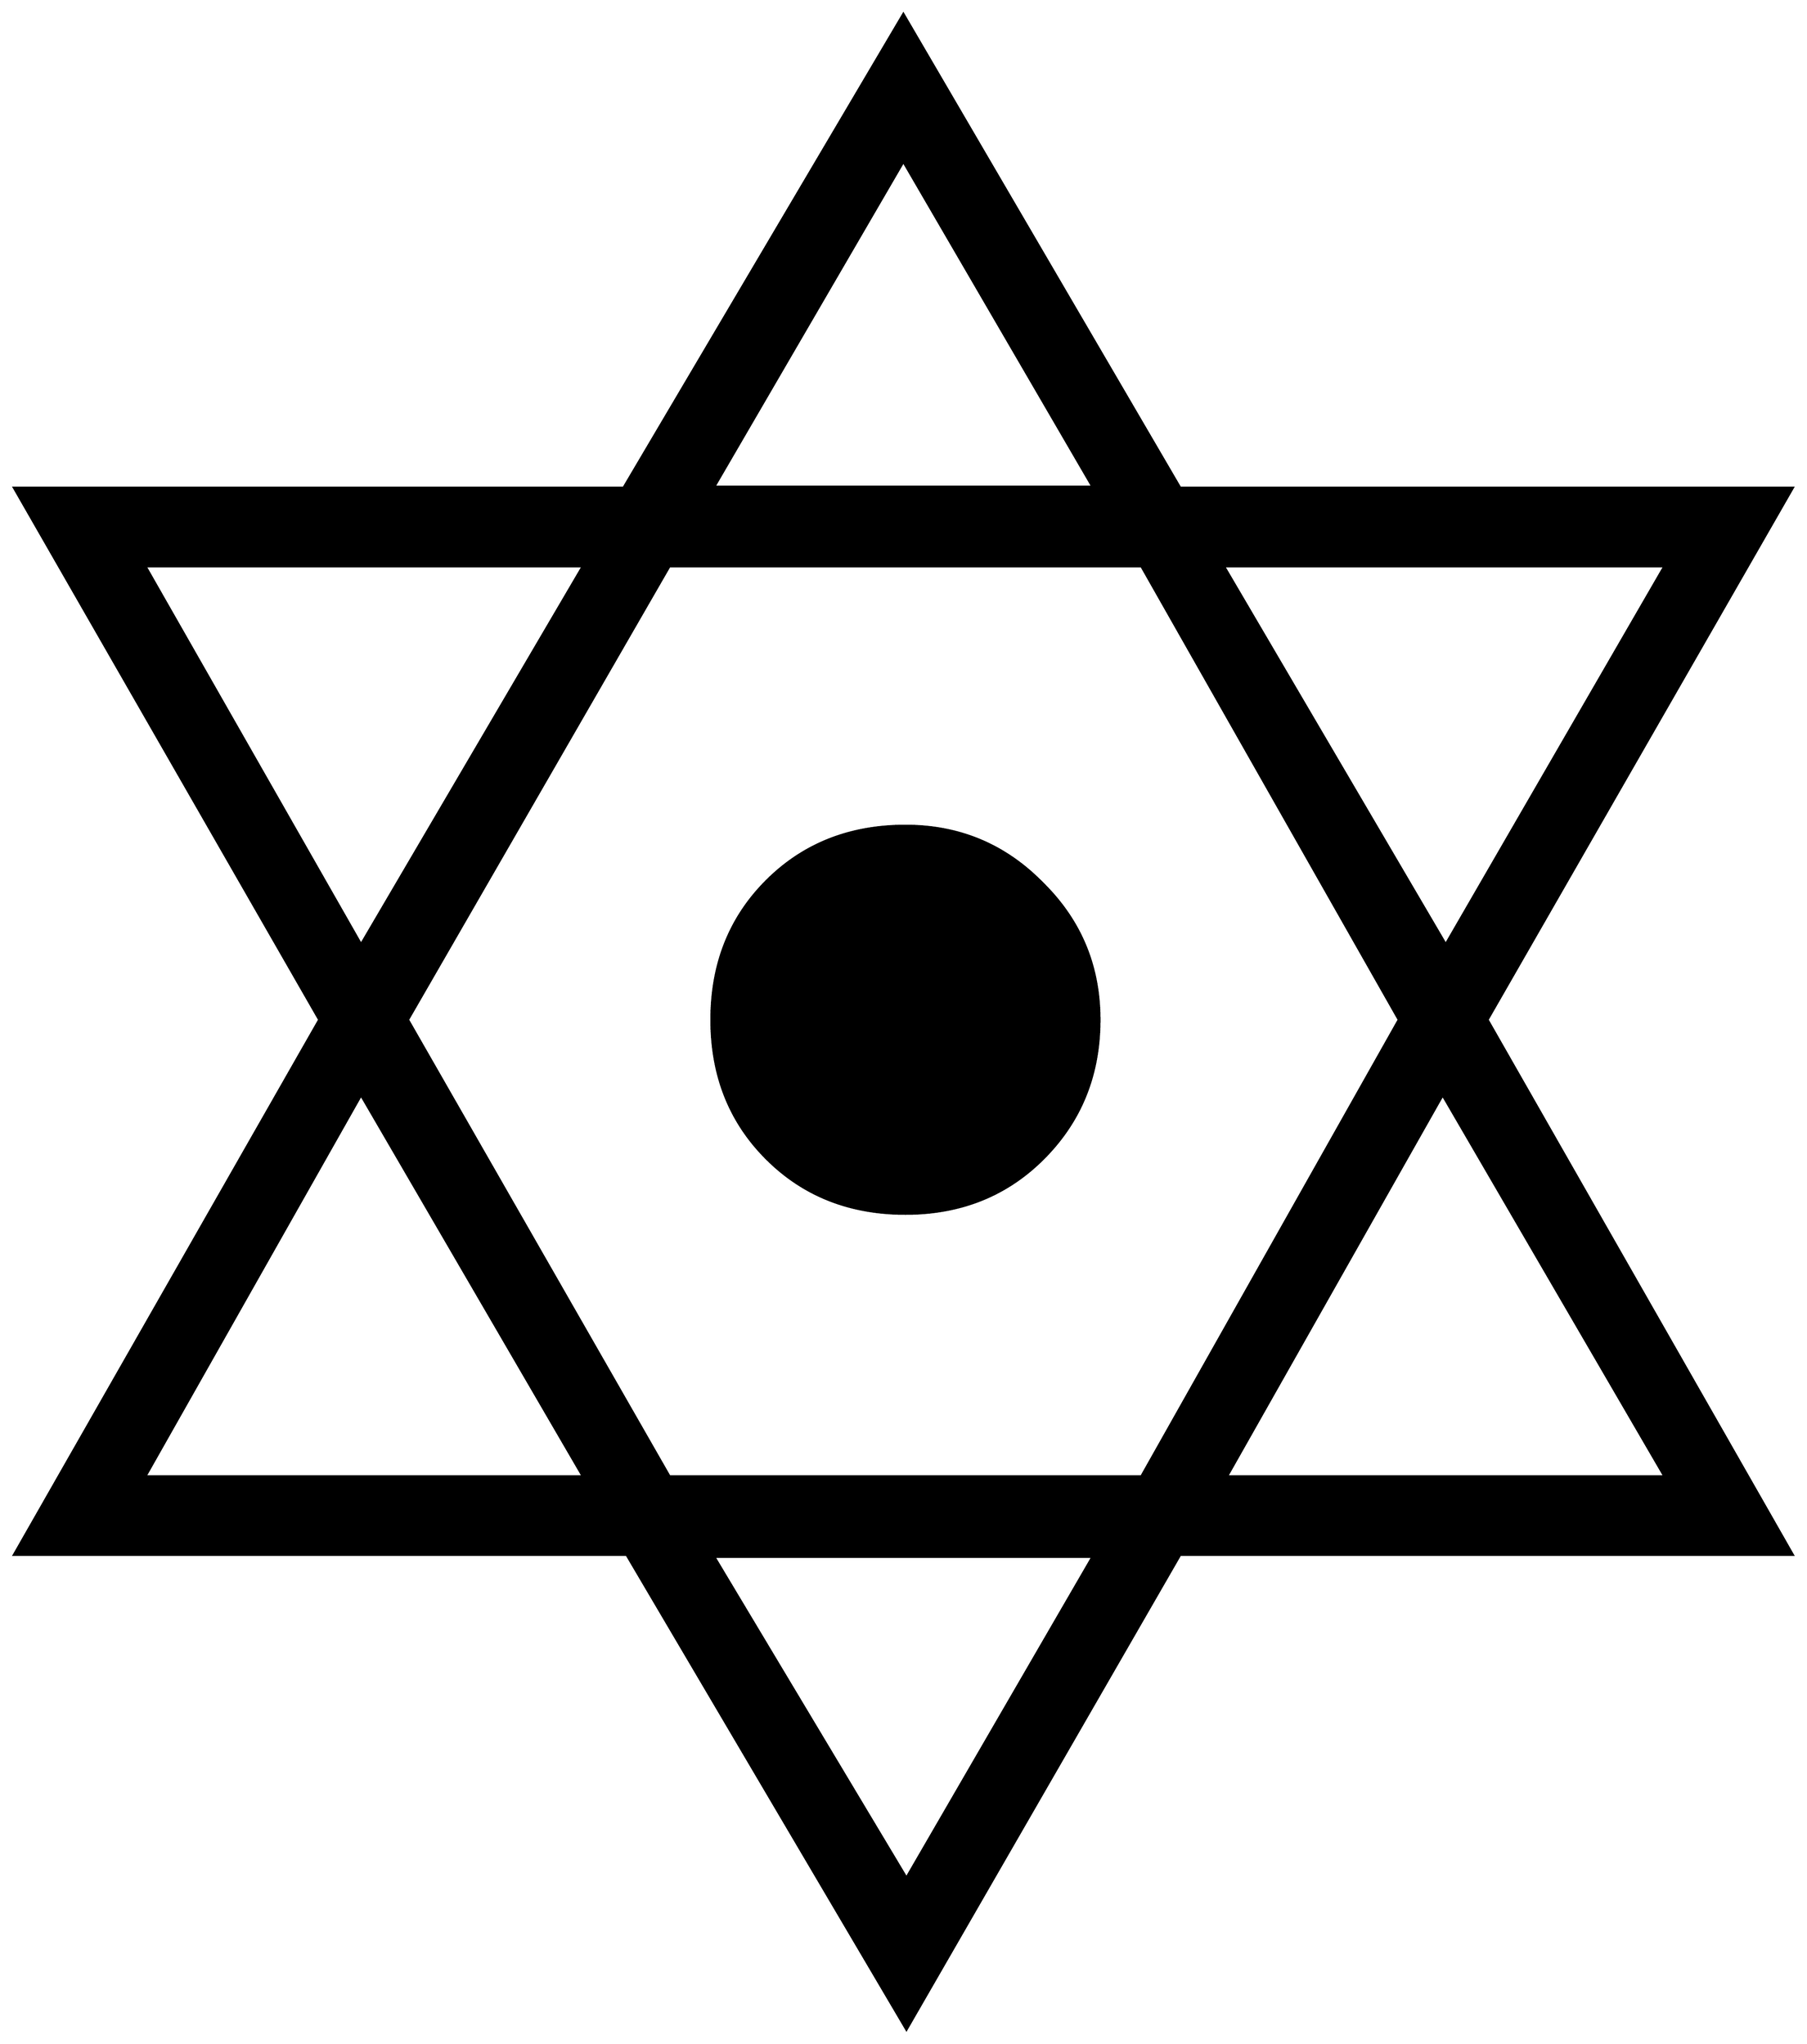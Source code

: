 


\begin{tikzpicture}[y=0.80pt, x=0.80pt, yscale=-1.0, xscale=1.0, inner sep=0pt, outer sep=0pt]
\begin{scope}[shift={(100.0,1704.0)},nonzero rule]
  \path[draw=.,fill=.,line width=1.600pt] (1824.0,-58.0) --
    (1224.0,-58.0) -- (956.0,407.0) -- (682.0,-58.0) --
    (82.0,-58.0) -- (381.0,-582.0) -- (82.0,-1103.0) --
    (679.0,-1103.0) -- (953.0,-1567.0) -- (1224.0,-1103.0) --
    (1824.0,-1103.0) -- (1525.0,-582.0) -- (1824.0,-58.0) --
    cycle(1698.0,-1026.0) -- (1267.0,-1026.0) -- (1484.0,-656.0)
    -- (1698.0,-1026.0) -- cycle(1138.0,-1104.0) --
    (953.0,-1422.0) -- (768.0,-1104.0) -- (1138.0,-1104.0) --
    cycle(1698.0,-135.0) -- (1481.0,-508.0) -- (1270.0,-135.0)
    -- (1698.0,-135.0) -- cycle(1438.0,-582.0) --
    (1186.0,-1026.0) -- (724.0,-1026.0) -- (468.0,-582.0) --
    (724.0,-135.0) -- (1186.0,-135.0) -- (1438.0,-582.0) --
    cycle(639.0,-1026.0) -- (211.0,-1026.0) -- (422.0,-656.0) --
    (639.0,-1026.0) -- cycle(1138.0,-56.0) -- (768.0,-56.0) --
    (956.0,258.0) -- (1138.0,-56.0) -- cycle(639.0,-135.0) --
    (422.0,-508.0) -- (211.0,-135.0) -- (639.0,-135.0) --
    cycle(1145.0,-582.0) .. controls (1145.0,-528.0) and
    (1126.667,-482.667) .. (1090.0,-446.0) .. controls
    (1054.0,-410.0) and (1009.0,-392.0) .. (955.0,-392.0) ..
    controls (900.333,-392.0) and (855.0,-410.0) .. (819.0,-446.0)
    .. controls (783.0,-482.0) and (765.0,-527.333) ..
    (765.0,-582.0) .. controls (765.0,-636.667) and (783.0,-682.0)
    .. (819.0,-718.0) .. controls (855.0,-754.0) and
    (900.333,-772.0) .. (955.0,-772.0) .. controls (1007.667,-772.0)
    and (1052.333,-753.333) .. (1089.0,-716.0) .. controls
    (1126.333,-679.333) and (1145.0,-634.667) .. (1145.0,-582.0) --
    cycle;
\end{scope}

\end{tikzpicture}

